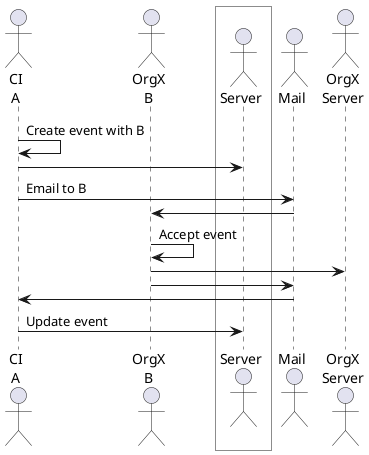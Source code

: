 @startuml

actor "CI\nA" as A
actor "OrgX\nB" as B
box " " #White
	actor Server
end box
actor Mail
actor "OrgX\nServer" as Server2

A -> A : Create event with B
A -> Server
A -> Mail : Email to B
Mail -> B
B -> B : Accept event
B -> Server2
B -> Mail
Mail -> A
A -> Server : Update event

@enduml
